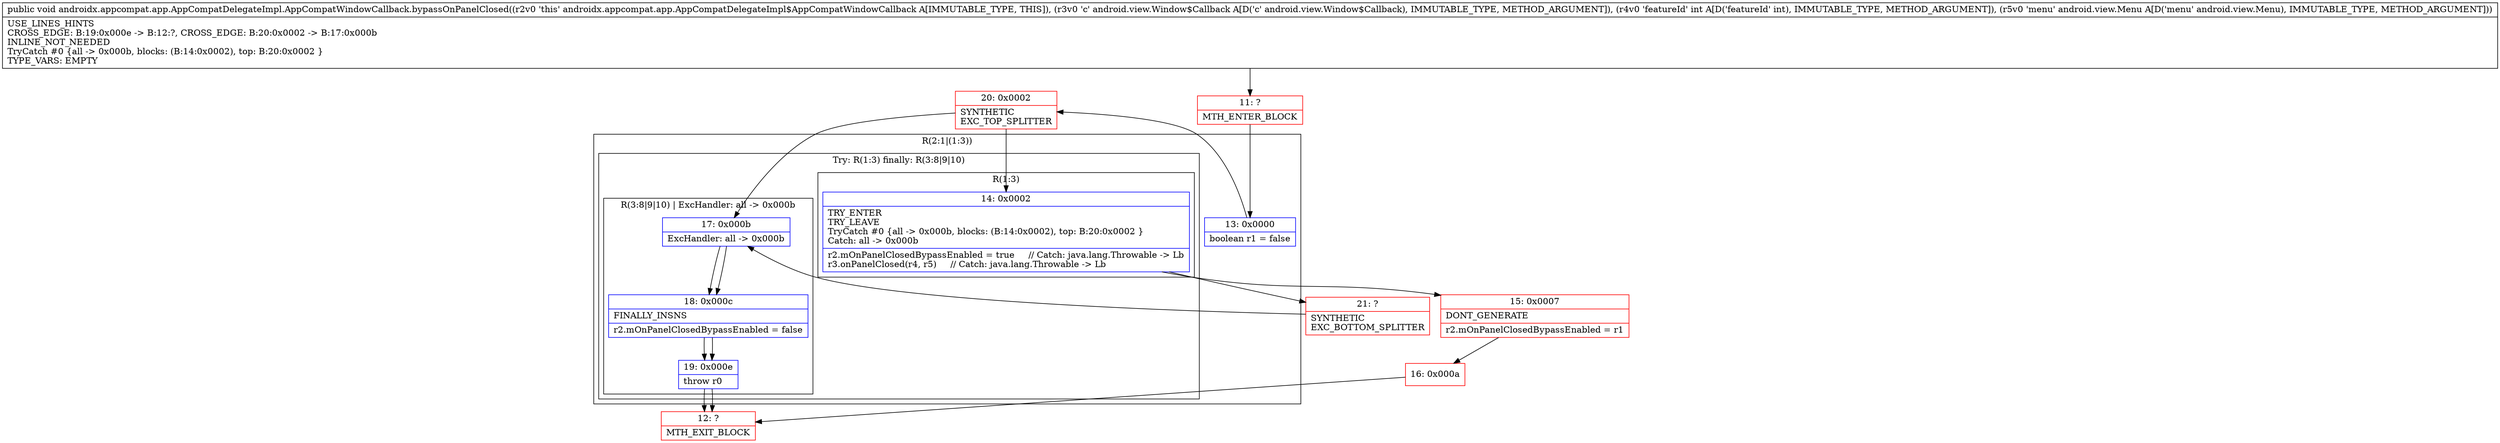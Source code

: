 digraph "CFG forandroidx.appcompat.app.AppCompatDelegateImpl.AppCompatWindowCallback.bypassOnPanelClosed(Landroid\/view\/Window$Callback;ILandroid\/view\/Menu;)V" {
subgraph cluster_Region_1675363945 {
label = "R(2:1|(1:3))";
node [shape=record,color=blue];
Node_13 [shape=record,label="{13\:\ 0x0000|boolean r1 = false\l}"];
subgraph cluster_TryCatchRegion_809327424 {
label = "Try: R(1:3) finally: R(3:8|9|10)";
node [shape=record,color=blue];
subgraph cluster_Region_1248062047 {
label = "R(1:3)";
node [shape=record,color=blue];
Node_14 [shape=record,label="{14\:\ 0x0002|TRY_ENTER\lTRY_LEAVE\lTryCatch #0 \{all \-\> 0x000b, blocks: (B:14:0x0002), top: B:20:0x0002 \}\lCatch: all \-\> 0x000b\l|r2.mOnPanelClosedBypassEnabled = true     \/\/ Catch: java.lang.Throwable \-\> Lb\lr3.onPanelClosed(r4, r5)     \/\/ Catch: java.lang.Throwable \-\> Lb\l}"];
}
subgraph cluster_Region_1622632397 {
label = "R(3:8|9|10) | ExcHandler: all \-\> 0x000b\l";
node [shape=record,color=blue];
Node_17 [shape=record,label="{17\:\ 0x000b|ExcHandler: all \-\> 0x000b\l}"];
Node_18 [shape=record,label="{18\:\ 0x000c|FINALLY_INSNS\l|r2.mOnPanelClosedBypassEnabled = false\l}"];
Node_19 [shape=record,label="{19\:\ 0x000e|throw r0\l}"];
}
}
}
subgraph cluster_Region_1622632397 {
label = "R(3:8|9|10) | ExcHandler: all \-\> 0x000b\l";
node [shape=record,color=blue];
Node_17 [shape=record,label="{17\:\ 0x000b|ExcHandler: all \-\> 0x000b\l}"];
Node_18 [shape=record,label="{18\:\ 0x000c|FINALLY_INSNS\l|r2.mOnPanelClosedBypassEnabled = false\l}"];
Node_19 [shape=record,label="{19\:\ 0x000e|throw r0\l}"];
}
Node_11 [shape=record,color=red,label="{11\:\ ?|MTH_ENTER_BLOCK\l}"];
Node_20 [shape=record,color=red,label="{20\:\ 0x0002|SYNTHETIC\lEXC_TOP_SPLITTER\l}"];
Node_15 [shape=record,color=red,label="{15\:\ 0x0007|DONT_GENERATE\l|r2.mOnPanelClosedBypassEnabled = r1\l}"];
Node_16 [shape=record,color=red,label="{16\:\ 0x000a}"];
Node_12 [shape=record,color=red,label="{12\:\ ?|MTH_EXIT_BLOCK\l}"];
Node_21 [shape=record,color=red,label="{21\:\ ?|SYNTHETIC\lEXC_BOTTOM_SPLITTER\l}"];
MethodNode[shape=record,label="{public void androidx.appcompat.app.AppCompatDelegateImpl.AppCompatWindowCallback.bypassOnPanelClosed((r2v0 'this' androidx.appcompat.app.AppCompatDelegateImpl$AppCompatWindowCallback A[IMMUTABLE_TYPE, THIS]), (r3v0 'c' android.view.Window$Callback A[D('c' android.view.Window$Callback), IMMUTABLE_TYPE, METHOD_ARGUMENT]), (r4v0 'featureId' int A[D('featureId' int), IMMUTABLE_TYPE, METHOD_ARGUMENT]), (r5v0 'menu' android.view.Menu A[D('menu' android.view.Menu), IMMUTABLE_TYPE, METHOD_ARGUMENT]))  | USE_LINES_HINTS\lCROSS_EDGE: B:19:0x000e \-\> B:12:?, CROSS_EDGE: B:20:0x0002 \-\> B:17:0x000b\lINLINE_NOT_NEEDED\lTryCatch #0 \{all \-\> 0x000b, blocks: (B:14:0x0002), top: B:20:0x0002 \}\lTYPE_VARS: EMPTY\l}"];
MethodNode -> Node_11;Node_13 -> Node_20;
Node_14 -> Node_15;
Node_14 -> Node_21;
Node_17 -> Node_18;
Node_18 -> Node_19;
Node_19 -> Node_12;
Node_17 -> Node_18;
Node_18 -> Node_19;
Node_19 -> Node_12;
Node_11 -> Node_13;
Node_20 -> Node_14;
Node_20 -> Node_17;
Node_15 -> Node_16;
Node_16 -> Node_12;
Node_21 -> Node_17;
}

